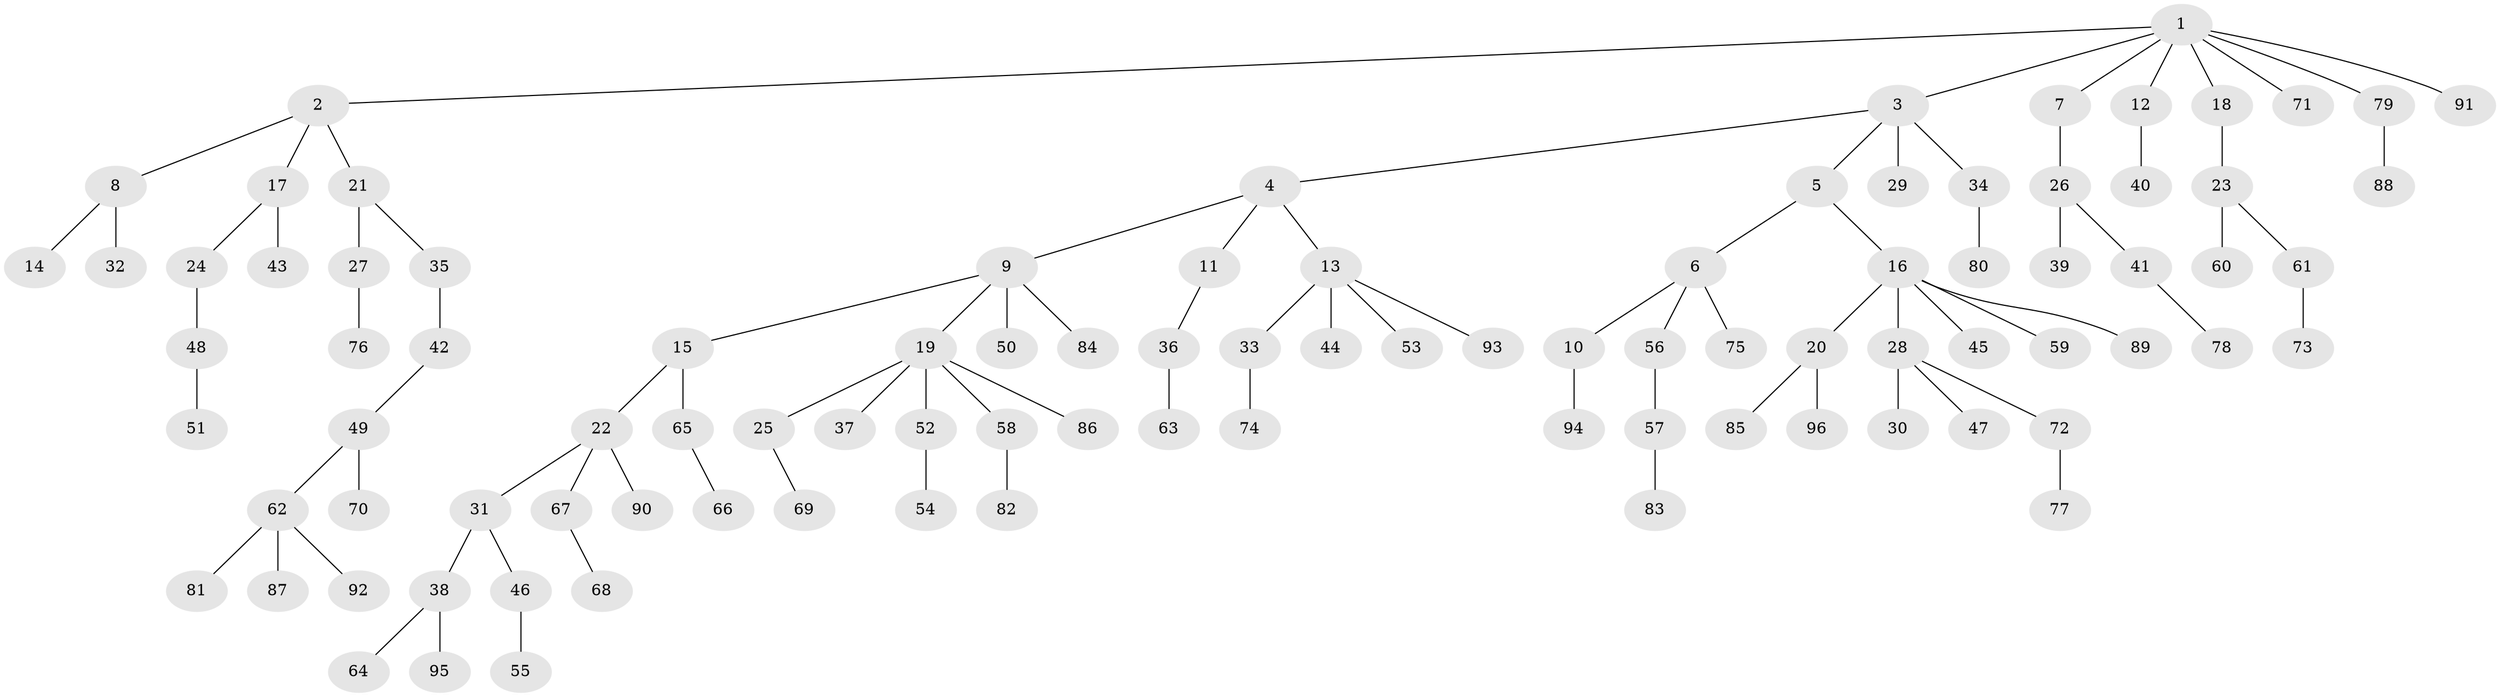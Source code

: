 // coarse degree distribution, {5: 0.04, 4: 0.06, 3: 0.22, 1: 0.5, 2: 0.18}
// Generated by graph-tools (version 1.1) at 2025/51/03/04/25 22:51:27]
// undirected, 96 vertices, 95 edges
graph export_dot {
  node [color=gray90,style=filled];
  1;
  2;
  3;
  4;
  5;
  6;
  7;
  8;
  9;
  10;
  11;
  12;
  13;
  14;
  15;
  16;
  17;
  18;
  19;
  20;
  21;
  22;
  23;
  24;
  25;
  26;
  27;
  28;
  29;
  30;
  31;
  32;
  33;
  34;
  35;
  36;
  37;
  38;
  39;
  40;
  41;
  42;
  43;
  44;
  45;
  46;
  47;
  48;
  49;
  50;
  51;
  52;
  53;
  54;
  55;
  56;
  57;
  58;
  59;
  60;
  61;
  62;
  63;
  64;
  65;
  66;
  67;
  68;
  69;
  70;
  71;
  72;
  73;
  74;
  75;
  76;
  77;
  78;
  79;
  80;
  81;
  82;
  83;
  84;
  85;
  86;
  87;
  88;
  89;
  90;
  91;
  92;
  93;
  94;
  95;
  96;
  1 -- 2;
  1 -- 3;
  1 -- 7;
  1 -- 12;
  1 -- 18;
  1 -- 71;
  1 -- 79;
  1 -- 91;
  2 -- 8;
  2 -- 17;
  2 -- 21;
  3 -- 4;
  3 -- 5;
  3 -- 29;
  3 -- 34;
  4 -- 9;
  4 -- 11;
  4 -- 13;
  5 -- 6;
  5 -- 16;
  6 -- 10;
  6 -- 56;
  6 -- 75;
  7 -- 26;
  8 -- 14;
  8 -- 32;
  9 -- 15;
  9 -- 19;
  9 -- 50;
  9 -- 84;
  10 -- 94;
  11 -- 36;
  12 -- 40;
  13 -- 33;
  13 -- 44;
  13 -- 53;
  13 -- 93;
  15 -- 22;
  15 -- 65;
  16 -- 20;
  16 -- 28;
  16 -- 45;
  16 -- 59;
  16 -- 89;
  17 -- 24;
  17 -- 43;
  18 -- 23;
  19 -- 25;
  19 -- 37;
  19 -- 52;
  19 -- 58;
  19 -- 86;
  20 -- 85;
  20 -- 96;
  21 -- 27;
  21 -- 35;
  22 -- 31;
  22 -- 67;
  22 -- 90;
  23 -- 60;
  23 -- 61;
  24 -- 48;
  25 -- 69;
  26 -- 39;
  26 -- 41;
  27 -- 76;
  28 -- 30;
  28 -- 47;
  28 -- 72;
  31 -- 38;
  31 -- 46;
  33 -- 74;
  34 -- 80;
  35 -- 42;
  36 -- 63;
  38 -- 64;
  38 -- 95;
  41 -- 78;
  42 -- 49;
  46 -- 55;
  48 -- 51;
  49 -- 62;
  49 -- 70;
  52 -- 54;
  56 -- 57;
  57 -- 83;
  58 -- 82;
  61 -- 73;
  62 -- 81;
  62 -- 87;
  62 -- 92;
  65 -- 66;
  67 -- 68;
  72 -- 77;
  79 -- 88;
}
